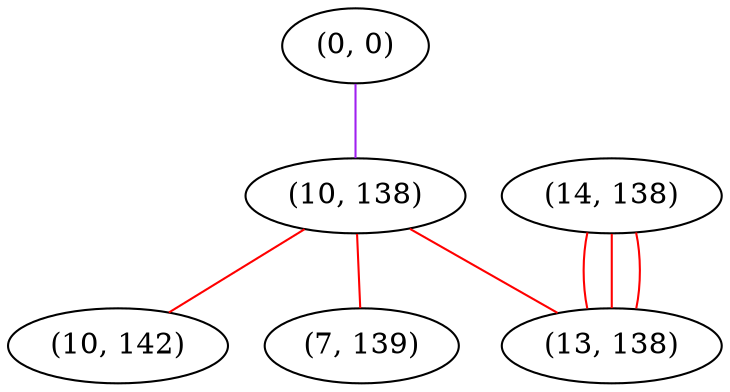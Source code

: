 graph "" {
"(0, 0)";
"(14, 138)";
"(10, 138)";
"(10, 142)";
"(7, 139)";
"(13, 138)";
"(0, 0)" -- "(10, 138)"  [color=purple, key=0, weight=4];
"(14, 138)" -- "(13, 138)"  [color=red, key=0, weight=1];
"(14, 138)" -- "(13, 138)"  [color=red, key=1, weight=1];
"(14, 138)" -- "(13, 138)"  [color=red, key=2, weight=1];
"(10, 138)" -- "(7, 139)"  [color=red, key=0, weight=1];
"(10, 138)" -- "(10, 142)"  [color=red, key=0, weight=1];
"(10, 138)" -- "(13, 138)"  [color=red, key=0, weight=1];
}
